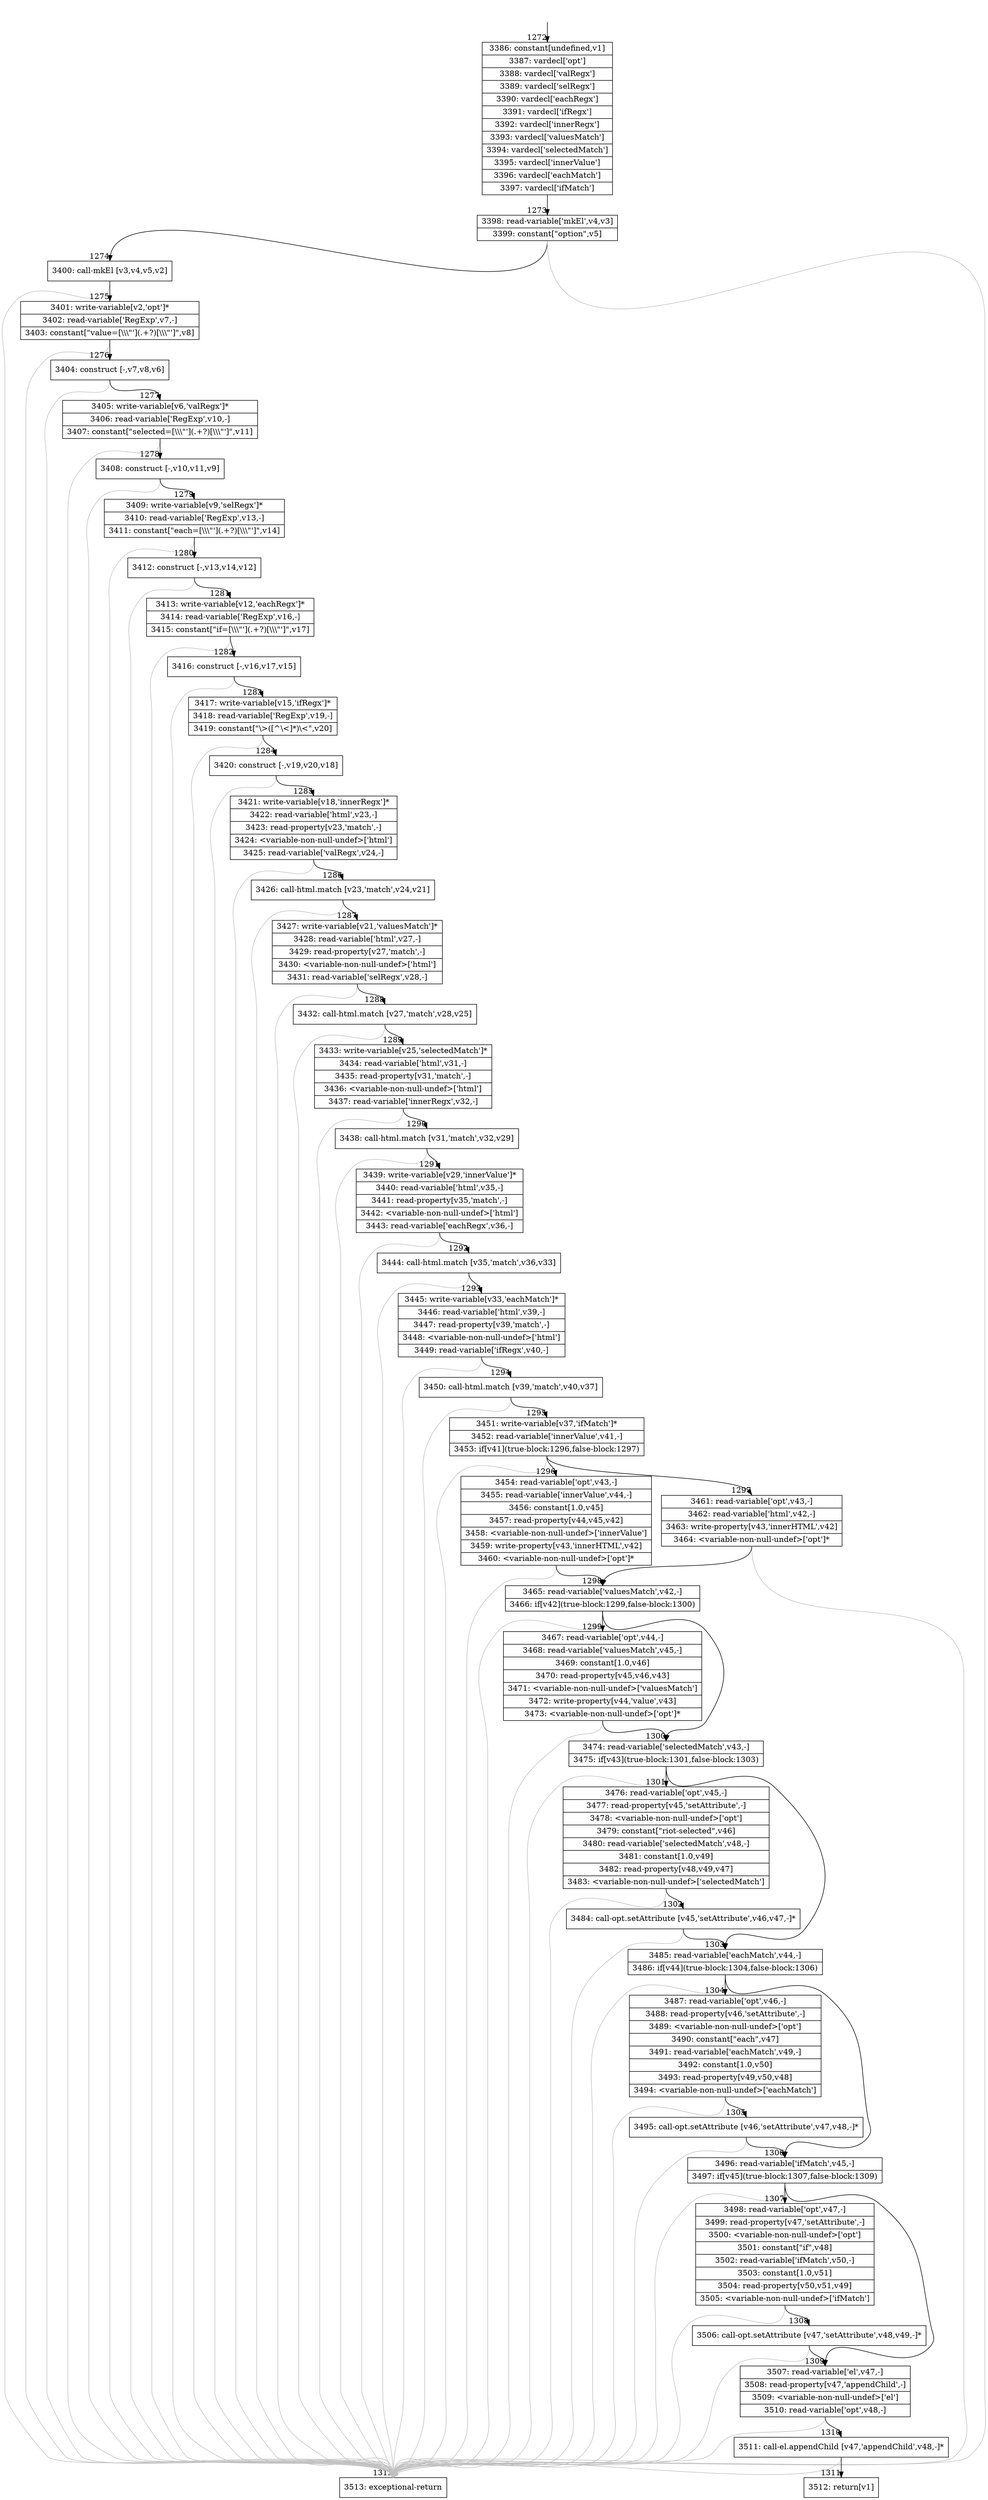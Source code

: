 digraph {
rankdir="TD"
BB_entry97[shape=none,label=""];
BB_entry97 -> BB1272 [tailport=s, headport=n, headlabel="    1272"]
BB1272 [shape=record label="{3386: constant[undefined,v1]|3387: vardecl['opt']|3388: vardecl['valRegx']|3389: vardecl['selRegx']|3390: vardecl['eachRegx']|3391: vardecl['ifRegx']|3392: vardecl['innerRegx']|3393: vardecl['valuesMatch']|3394: vardecl['selectedMatch']|3395: vardecl['innerValue']|3396: vardecl['eachMatch']|3397: vardecl['ifMatch']}" ] 
BB1272 -> BB1273 [tailport=s, headport=n, headlabel="      1273"]
BB1273 [shape=record label="{3398: read-variable['mkEl',v4,v3]|3399: constant[\"option\",v5]}" ] 
BB1273 -> BB1274 [tailport=s, headport=n, headlabel="      1274"]
BB1273 -> BB1312 [tailport=s, headport=n, color=gray, headlabel="      1312"]
BB1274 [shape=record label="{3400: call-mkEl [v3,v4,v5,v2]}" ] 
BB1274 -> BB1275 [tailport=s, headport=n, headlabel="      1275"]
BB1274 -> BB1312 [tailport=s, headport=n, color=gray]
BB1275 [shape=record label="{3401: write-variable[v2,'opt']*|3402: read-variable['RegExp',v7,-]|3403: constant[\"value=[\\\\\\\"'](.+?)[\\\\\\\"']\",v8]}" ] 
BB1275 -> BB1276 [tailport=s, headport=n, headlabel="      1276"]
BB1275 -> BB1312 [tailport=s, headport=n, color=gray]
BB1276 [shape=record label="{3404: construct [-,v7,v8,v6]}" ] 
BB1276 -> BB1277 [tailport=s, headport=n, headlabel="      1277"]
BB1276 -> BB1312 [tailport=s, headport=n, color=gray]
BB1277 [shape=record label="{3405: write-variable[v6,'valRegx']*|3406: read-variable['RegExp',v10,-]|3407: constant[\"selected=[\\\\\\\"'](.+?)[\\\\\\\"']\",v11]}" ] 
BB1277 -> BB1278 [tailport=s, headport=n, headlabel="      1278"]
BB1277 -> BB1312 [tailport=s, headport=n, color=gray]
BB1278 [shape=record label="{3408: construct [-,v10,v11,v9]}" ] 
BB1278 -> BB1279 [tailport=s, headport=n, headlabel="      1279"]
BB1278 -> BB1312 [tailport=s, headport=n, color=gray]
BB1279 [shape=record label="{3409: write-variable[v9,'selRegx']*|3410: read-variable['RegExp',v13,-]|3411: constant[\"each=[\\\\\\\"'](.+?)[\\\\\\\"']\",v14]}" ] 
BB1279 -> BB1280 [tailport=s, headport=n, headlabel="      1280"]
BB1279 -> BB1312 [tailport=s, headport=n, color=gray]
BB1280 [shape=record label="{3412: construct [-,v13,v14,v12]}" ] 
BB1280 -> BB1281 [tailport=s, headport=n, headlabel="      1281"]
BB1280 -> BB1312 [tailport=s, headport=n, color=gray]
BB1281 [shape=record label="{3413: write-variable[v12,'eachRegx']*|3414: read-variable['RegExp',v16,-]|3415: constant[\"if=[\\\\\\\"'](.+?)[\\\\\\\"']\",v17]}" ] 
BB1281 -> BB1282 [tailport=s, headport=n, headlabel="      1282"]
BB1281 -> BB1312 [tailport=s, headport=n, color=gray]
BB1282 [shape=record label="{3416: construct [-,v16,v17,v15]}" ] 
BB1282 -> BB1283 [tailport=s, headport=n, headlabel="      1283"]
BB1282 -> BB1312 [tailport=s, headport=n, color=gray]
BB1283 [shape=record label="{3417: write-variable[v15,'ifRegx']*|3418: read-variable['RegExp',v19,-]|3419: constant[\"\\\>([^\\\<]*)\\\<\",v20]}" ] 
BB1283 -> BB1284 [tailport=s, headport=n, headlabel="      1284"]
BB1283 -> BB1312 [tailport=s, headport=n, color=gray]
BB1284 [shape=record label="{3420: construct [-,v19,v20,v18]}" ] 
BB1284 -> BB1285 [tailport=s, headport=n, headlabel="      1285"]
BB1284 -> BB1312 [tailport=s, headport=n, color=gray]
BB1285 [shape=record label="{3421: write-variable[v18,'innerRegx']*|3422: read-variable['html',v23,-]|3423: read-property[v23,'match',-]|3424: \<variable-non-null-undef\>['html']|3425: read-variable['valRegx',v24,-]}" ] 
BB1285 -> BB1286 [tailport=s, headport=n, headlabel="      1286"]
BB1285 -> BB1312 [tailport=s, headport=n, color=gray]
BB1286 [shape=record label="{3426: call-html.match [v23,'match',v24,v21]}" ] 
BB1286 -> BB1287 [tailport=s, headport=n, headlabel="      1287"]
BB1286 -> BB1312 [tailport=s, headport=n, color=gray]
BB1287 [shape=record label="{3427: write-variable[v21,'valuesMatch']*|3428: read-variable['html',v27,-]|3429: read-property[v27,'match',-]|3430: \<variable-non-null-undef\>['html']|3431: read-variable['selRegx',v28,-]}" ] 
BB1287 -> BB1288 [tailport=s, headport=n, headlabel="      1288"]
BB1287 -> BB1312 [tailport=s, headport=n, color=gray]
BB1288 [shape=record label="{3432: call-html.match [v27,'match',v28,v25]}" ] 
BB1288 -> BB1289 [tailport=s, headport=n, headlabel="      1289"]
BB1288 -> BB1312 [tailport=s, headport=n, color=gray]
BB1289 [shape=record label="{3433: write-variable[v25,'selectedMatch']*|3434: read-variable['html',v31,-]|3435: read-property[v31,'match',-]|3436: \<variable-non-null-undef\>['html']|3437: read-variable['innerRegx',v32,-]}" ] 
BB1289 -> BB1290 [tailport=s, headport=n, headlabel="      1290"]
BB1289 -> BB1312 [tailport=s, headport=n, color=gray]
BB1290 [shape=record label="{3438: call-html.match [v31,'match',v32,v29]}" ] 
BB1290 -> BB1291 [tailport=s, headport=n, headlabel="      1291"]
BB1290 -> BB1312 [tailport=s, headport=n, color=gray]
BB1291 [shape=record label="{3439: write-variable[v29,'innerValue']*|3440: read-variable['html',v35,-]|3441: read-property[v35,'match',-]|3442: \<variable-non-null-undef\>['html']|3443: read-variable['eachRegx',v36,-]}" ] 
BB1291 -> BB1292 [tailport=s, headport=n, headlabel="      1292"]
BB1291 -> BB1312 [tailport=s, headport=n, color=gray]
BB1292 [shape=record label="{3444: call-html.match [v35,'match',v36,v33]}" ] 
BB1292 -> BB1293 [tailport=s, headport=n, headlabel="      1293"]
BB1292 -> BB1312 [tailport=s, headport=n, color=gray]
BB1293 [shape=record label="{3445: write-variable[v33,'eachMatch']*|3446: read-variable['html',v39,-]|3447: read-property[v39,'match',-]|3448: \<variable-non-null-undef\>['html']|3449: read-variable['ifRegx',v40,-]}" ] 
BB1293 -> BB1294 [tailport=s, headport=n, headlabel="      1294"]
BB1293 -> BB1312 [tailport=s, headport=n, color=gray]
BB1294 [shape=record label="{3450: call-html.match [v39,'match',v40,v37]}" ] 
BB1294 -> BB1295 [tailport=s, headport=n, headlabel="      1295"]
BB1294 -> BB1312 [tailport=s, headport=n, color=gray]
BB1295 [shape=record label="{3451: write-variable[v37,'ifMatch']*|3452: read-variable['innerValue',v41,-]|3453: if[v41](true-block:1296,false-block:1297)}" ] 
BB1295 -> BB1296 [tailport=s, headport=n, headlabel="      1296"]
BB1295 -> BB1297 [tailport=s, headport=n, headlabel="      1297"]
BB1295 -> BB1312 [tailport=s, headport=n, color=gray]
BB1296 [shape=record label="{3454: read-variable['opt',v43,-]|3455: read-variable['innerValue',v44,-]|3456: constant[1.0,v45]|3457: read-property[v44,v45,v42]|3458: \<variable-non-null-undef\>['innerValue']|3459: write-property[v43,'innerHTML',v42]|3460: \<variable-non-null-undef\>['opt']*}" ] 
BB1296 -> BB1298 [tailport=s, headport=n, headlabel="      1298"]
BB1296 -> BB1312 [tailport=s, headport=n, color=gray]
BB1297 [shape=record label="{3461: read-variable['opt',v43,-]|3462: read-variable['html',v42,-]|3463: write-property[v43,'innerHTML',v42]|3464: \<variable-non-null-undef\>['opt']*}" ] 
BB1297 -> BB1298 [tailport=s, headport=n]
BB1297 -> BB1312 [tailport=s, headport=n, color=gray]
BB1298 [shape=record label="{3465: read-variable['valuesMatch',v42,-]|3466: if[v42](true-block:1299,false-block:1300)}" ] 
BB1298 -> BB1299 [tailport=s, headport=n, headlabel="      1299"]
BB1298 -> BB1300 [tailport=s, headport=n, headlabel="      1300"]
BB1298 -> BB1312 [tailport=s, headport=n, color=gray]
BB1299 [shape=record label="{3467: read-variable['opt',v44,-]|3468: read-variable['valuesMatch',v45,-]|3469: constant[1.0,v46]|3470: read-property[v45,v46,v43]|3471: \<variable-non-null-undef\>['valuesMatch']|3472: write-property[v44,'value',v43]|3473: \<variable-non-null-undef\>['opt']*}" ] 
BB1299 -> BB1300 [tailport=s, headport=n]
BB1299 -> BB1312 [tailport=s, headport=n, color=gray]
BB1300 [shape=record label="{3474: read-variable['selectedMatch',v43,-]|3475: if[v43](true-block:1301,false-block:1303)}" ] 
BB1300 -> BB1301 [tailport=s, headport=n, headlabel="      1301"]
BB1300 -> BB1303 [tailport=s, headport=n, headlabel="      1303"]
BB1300 -> BB1312 [tailport=s, headport=n, color=gray]
BB1301 [shape=record label="{3476: read-variable['opt',v45,-]|3477: read-property[v45,'setAttribute',-]|3478: \<variable-non-null-undef\>['opt']|3479: constant[\"riot-selected\",v46]|3480: read-variable['selectedMatch',v48,-]|3481: constant[1.0,v49]|3482: read-property[v48,v49,v47]|3483: \<variable-non-null-undef\>['selectedMatch']}" ] 
BB1301 -> BB1302 [tailport=s, headport=n, headlabel="      1302"]
BB1301 -> BB1312 [tailport=s, headport=n, color=gray]
BB1302 [shape=record label="{3484: call-opt.setAttribute [v45,'setAttribute',v46,v47,-]*}" ] 
BB1302 -> BB1303 [tailport=s, headport=n]
BB1302 -> BB1312 [tailport=s, headport=n, color=gray]
BB1303 [shape=record label="{3485: read-variable['eachMatch',v44,-]|3486: if[v44](true-block:1304,false-block:1306)}" ] 
BB1303 -> BB1304 [tailport=s, headport=n, headlabel="      1304"]
BB1303 -> BB1306 [tailport=s, headport=n, headlabel="      1306"]
BB1303 -> BB1312 [tailport=s, headport=n, color=gray]
BB1304 [shape=record label="{3487: read-variable['opt',v46,-]|3488: read-property[v46,'setAttribute',-]|3489: \<variable-non-null-undef\>['opt']|3490: constant[\"each\",v47]|3491: read-variable['eachMatch',v49,-]|3492: constant[1.0,v50]|3493: read-property[v49,v50,v48]|3494: \<variable-non-null-undef\>['eachMatch']}" ] 
BB1304 -> BB1305 [tailport=s, headport=n, headlabel="      1305"]
BB1304 -> BB1312 [tailport=s, headport=n, color=gray]
BB1305 [shape=record label="{3495: call-opt.setAttribute [v46,'setAttribute',v47,v48,-]*}" ] 
BB1305 -> BB1306 [tailport=s, headport=n]
BB1305 -> BB1312 [tailport=s, headport=n, color=gray]
BB1306 [shape=record label="{3496: read-variable['ifMatch',v45,-]|3497: if[v45](true-block:1307,false-block:1309)}" ] 
BB1306 -> BB1307 [tailport=s, headport=n, headlabel="      1307"]
BB1306 -> BB1309 [tailport=s, headport=n, headlabel="      1309"]
BB1306 -> BB1312 [tailport=s, headport=n, color=gray]
BB1307 [shape=record label="{3498: read-variable['opt',v47,-]|3499: read-property[v47,'setAttribute',-]|3500: \<variable-non-null-undef\>['opt']|3501: constant[\"if\",v48]|3502: read-variable['ifMatch',v50,-]|3503: constant[1.0,v51]|3504: read-property[v50,v51,v49]|3505: \<variable-non-null-undef\>['ifMatch']}" ] 
BB1307 -> BB1308 [tailport=s, headport=n, headlabel="      1308"]
BB1307 -> BB1312 [tailport=s, headport=n, color=gray]
BB1308 [shape=record label="{3506: call-opt.setAttribute [v47,'setAttribute',v48,v49,-]*}" ] 
BB1308 -> BB1309 [tailport=s, headport=n]
BB1308 -> BB1312 [tailport=s, headport=n, color=gray]
BB1309 [shape=record label="{3507: read-variable['el',v47,-]|3508: read-property[v47,'appendChild',-]|3509: \<variable-non-null-undef\>['el']|3510: read-variable['opt',v48,-]}" ] 
BB1309 -> BB1310 [tailport=s, headport=n, headlabel="      1310"]
BB1309 -> BB1312 [tailport=s, headport=n, color=gray]
BB1310 [shape=record label="{3511: call-el.appendChild [v47,'appendChild',v48,-]*}" ] 
BB1310 -> BB1311 [tailport=s, headport=n, headlabel="      1311"]
BB1310 -> BB1312 [tailport=s, headport=n, color=gray]
BB1311 [shape=record label="{3512: return[v1]}" ] 
BB1312 [shape=record label="{3513: exceptional-return}" ] 
//#$~ 1113
}
